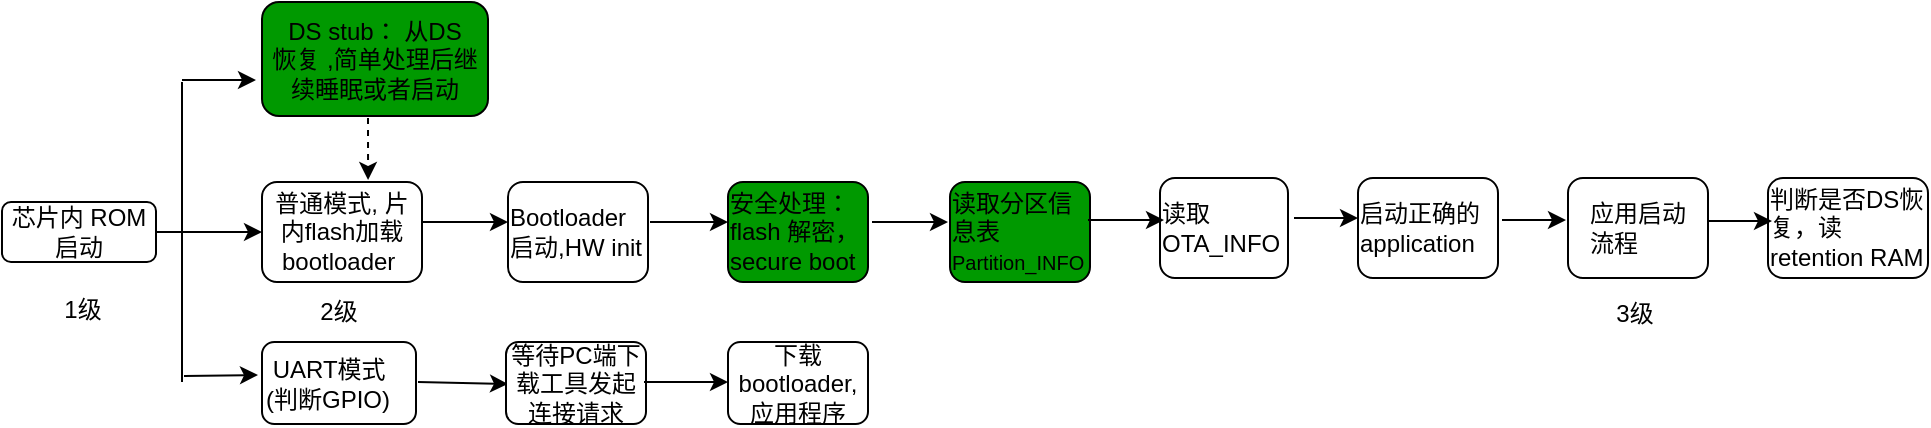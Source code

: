 <mxfile version="13.9.9" type="device"><diagram id="gxJ20_5V_EcQ6OIOVn3P" name="第 1 页"><mxGraphModel dx="1086" dy="806" grid="1" gridSize="10" guides="1" tooltips="1" connect="1" arrows="1" fold="1" page="1" pageScale="1" pageWidth="1169" pageHeight="827" math="0" shadow="0"><root><mxCell id="0"/><mxCell id="1" parent="0"/><mxCell id="BWl3MVTgSC_-QKVAcRZA-1" value="芯片内 ROM启动" style="rounded=1;whiteSpace=wrap;html=1;" vertex="1" parent="1"><mxGeometry x="67" y="412" width="77" height="30" as="geometry"/></mxCell><mxCell id="BWl3MVTgSC_-QKVAcRZA-2" value="&lt;span style=&quot;text-align: left&quot;&gt;普通模式, 片内flash加载bootloader&lt;/span&gt;&lt;span style=&quot;text-align: left&quot;&gt;&amp;nbsp;&lt;/span&gt;" style="rounded=1;whiteSpace=wrap;html=1;" vertex="1" parent="1"><mxGeometry x="197" y="402" width="80" height="50" as="geometry"/></mxCell><mxCell id="BWl3MVTgSC_-QKVAcRZA-3" value="&lt;span&gt;&amp;nbsp;UART模式 (判断GPIO)&lt;/span&gt;" style="rounded=1;whiteSpace=wrap;html=1;align=left;" vertex="1" parent="1"><mxGeometry x="197" y="482" width="77" height="41" as="geometry"/></mxCell><mxCell id="BWl3MVTgSC_-QKVAcRZA-4" value="&lt;span style=&quot;text-align: left&quot;&gt;DS stub： 从DS&lt;/span&gt;&lt;br&gt;恢复&amp;nbsp;&lt;span style=&quot;text-align: left&quot;&gt;,简单处理后继续睡眠或者启动&lt;/span&gt;" style="rounded=1;whiteSpace=wrap;html=1;fillColor=#009900;" vertex="1" parent="1"><mxGeometry x="197" y="312" width="113" height="57" as="geometry"/></mxCell><mxCell id="BWl3MVTgSC_-QKVAcRZA-5" value="" style="endArrow=classic;html=1;exitX=1;exitY=0.5;exitDx=0;exitDy=0;entryX=0;entryY=0.5;entryDx=0;entryDy=0;" edge="1" parent="1" source="BWl3MVTgSC_-QKVAcRZA-1" target="BWl3MVTgSC_-QKVAcRZA-2"><mxGeometry width="50" height="50" relative="1" as="geometry"><mxPoint x="144" y="427" as="sourcePoint"/><mxPoint x="194" y="377" as="targetPoint"/></mxGeometry></mxCell><mxCell id="BWl3MVTgSC_-QKVAcRZA-6" value="" style="endArrow=none;html=1;" edge="1" parent="1"><mxGeometry width="50" height="50" relative="1" as="geometry"><mxPoint x="157" y="502" as="sourcePoint"/><mxPoint x="157" y="352" as="targetPoint"/></mxGeometry></mxCell><mxCell id="BWl3MVTgSC_-QKVAcRZA-7" value="" style="endArrow=classic;html=1;entryX=0;entryY=0.5;entryDx=0;entryDy=0;" edge="1" parent="1"><mxGeometry width="50" height="50" relative="1" as="geometry"><mxPoint x="157" y="351" as="sourcePoint"/><mxPoint x="194" y="351" as="targetPoint"/></mxGeometry></mxCell><mxCell id="BWl3MVTgSC_-QKVAcRZA-8" value="" style="endArrow=classic;html=1;entryX=0;entryY=0.75;entryDx=0;entryDy=0;" edge="1" parent="1"><mxGeometry width="50" height="50" relative="1" as="geometry"><mxPoint x="158" y="499" as="sourcePoint"/><mxPoint x="195" y="498.5" as="targetPoint"/></mxGeometry></mxCell><mxCell id="BWl3MVTgSC_-QKVAcRZA-9" value="" style="endArrow=classic;html=1;exitX=1;exitY=0.5;exitDx=0;exitDy=0;" edge="1" parent="1"><mxGeometry width="50" height="50" relative="1" as="geometry"><mxPoint x="275" y="502" as="sourcePoint"/><mxPoint x="320" y="503" as="targetPoint"/></mxGeometry></mxCell><mxCell id="BWl3MVTgSC_-QKVAcRZA-10" value="等待PC端下载工具发起连接请求" style="rounded=1;whiteSpace=wrap;html=1;fillColor=#FFFFFF;" vertex="1" parent="1"><mxGeometry x="319" y="482" width="70" height="41" as="geometry"/></mxCell><mxCell id="BWl3MVTgSC_-QKVAcRZA-11" value="下载 bootloader,应用程序" style="rounded=1;whiteSpace=wrap;html=1;fillColor=#FFFFFF;" vertex="1" parent="1"><mxGeometry x="430" y="482" width="70" height="41" as="geometry"/></mxCell><mxCell id="BWl3MVTgSC_-QKVAcRZA-12" value="" style="endArrow=classic;html=1;exitX=1;exitY=0.5;exitDx=0;exitDy=0;" edge="1" parent="1"><mxGeometry width="50" height="50" relative="1" as="geometry"><mxPoint x="388" y="502" as="sourcePoint"/><mxPoint x="430" y="502" as="targetPoint"/></mxGeometry></mxCell><mxCell id="BWl3MVTgSC_-QKVAcRZA-15" value="&lt;div style=&quot;text-align: left&quot;&gt;Bootloader启动,HW init&lt;/div&gt;" style="rounded=1;whiteSpace=wrap;html=1;" vertex="1" parent="1"><mxGeometry x="320" y="402" width="70" height="50" as="geometry"/></mxCell><mxCell id="BWl3MVTgSC_-QKVAcRZA-16" value="" style="endArrow=classic;html=1;exitX=1;exitY=0.5;exitDx=0;exitDy=0;" edge="1" parent="1"><mxGeometry width="50" height="50" relative="1" as="geometry"><mxPoint x="277" y="422" as="sourcePoint"/><mxPoint x="320" y="422" as="targetPoint"/></mxGeometry></mxCell><mxCell id="BWl3MVTgSC_-QKVAcRZA-17" value="&lt;div style=&quot;text-align: left&quot;&gt;安全处理：flash 解密，secure boot&lt;/div&gt;" style="rounded=1;whiteSpace=wrap;html=1;fillColor=#009900;" vertex="1" parent="1"><mxGeometry x="430" y="402" width="70" height="50" as="geometry"/></mxCell><mxCell id="BWl3MVTgSC_-QKVAcRZA-18" value="" style="endArrow=classic;html=1;exitX=1;exitY=0.5;exitDx=0;exitDy=0;" edge="1" parent="1"><mxGeometry width="50" height="50" relative="1" as="geometry"><mxPoint x="391" y="422" as="sourcePoint"/><mxPoint x="430" y="422" as="targetPoint"/></mxGeometry></mxCell><mxCell id="BWl3MVTgSC_-QKVAcRZA-19" value="&lt;div style=&quot;text-align: left&quot;&gt;读取分区信息表&lt;/div&gt;&lt;div style=&quot;text-align: left&quot;&gt;&lt;font style=&quot;font-size: 10px&quot;&gt;Partition_INFO&lt;/font&gt;&lt;/div&gt;" style="rounded=1;whiteSpace=wrap;html=1;fillColor=#009900;" vertex="1" parent="1"><mxGeometry x="541" y="402" width="70" height="50" as="geometry"/></mxCell><mxCell id="BWl3MVTgSC_-QKVAcRZA-20" value="&lt;div style=&quot;text-align: left&quot;&gt;读取OTA_INFO&lt;/div&gt;" style="rounded=1;whiteSpace=wrap;html=1;fillColor=#FFFFFF;" vertex="1" parent="1"><mxGeometry x="646" y="400" width="64" height="50" as="geometry"/></mxCell><mxCell id="BWl3MVTgSC_-QKVAcRZA-21" value="&lt;div style=&quot;text-align: left&quot;&gt;启动正确的application&lt;/div&gt;" style="rounded=1;whiteSpace=wrap;html=1;fillColor=#FFFFFF;" vertex="1" parent="1"><mxGeometry x="745" y="400" width="70" height="50" as="geometry"/></mxCell><mxCell id="BWl3MVTgSC_-QKVAcRZA-22" value="" style="endArrow=classic;html=1;exitX=1;exitY=0.5;exitDx=0;exitDy=0;" edge="1" parent="1"><mxGeometry width="50" height="50" relative="1" as="geometry"><mxPoint x="502" y="422" as="sourcePoint"/><mxPoint x="540" y="422" as="targetPoint"/></mxGeometry></mxCell><mxCell id="BWl3MVTgSC_-QKVAcRZA-78" value="" style="endArrow=classic;html=1;exitX=1;exitY=0.5;exitDx=0;exitDy=0;" edge="1" parent="1"><mxGeometry width="50" height="50" relative="1" as="geometry"><mxPoint x="610" y="421" as="sourcePoint"/><mxPoint x="648" y="421" as="targetPoint"/></mxGeometry></mxCell><mxCell id="BWl3MVTgSC_-QKVAcRZA-79" value="" style="endArrow=classic;html=1;exitX=1;exitY=0.5;exitDx=0;exitDy=0;" edge="1" parent="1"><mxGeometry width="50" height="50" relative="1" as="geometry"><mxPoint x="713" y="420" as="sourcePoint"/><mxPoint x="745" y="420" as="targetPoint"/></mxGeometry></mxCell><mxCell id="BWl3MVTgSC_-QKVAcRZA-81" value="&lt;div style=&quot;text-align: left&quot;&gt;应用启动&lt;/div&gt;&lt;div style=&quot;text-align: left&quot;&gt;流程&lt;/div&gt;" style="rounded=1;whiteSpace=wrap;html=1;fillColor=#FFFFFF;" vertex="1" parent="1"><mxGeometry x="850" y="400" width="70" height="50" as="geometry"/></mxCell><mxCell id="BWl3MVTgSC_-QKVAcRZA-83" value="" style="endArrow=classic;html=1;exitX=1;exitY=0.5;exitDx=0;exitDy=0;" edge="1" parent="1"><mxGeometry width="50" height="50" relative="1" as="geometry"><mxPoint x="817" y="421" as="sourcePoint"/><mxPoint x="849" y="421" as="targetPoint"/></mxGeometry></mxCell><mxCell id="BWl3MVTgSC_-QKVAcRZA-84" value="&lt;div style=&quot;text-align: left&quot;&gt;判断是否DS恢复，读retention RAM&lt;/div&gt;" style="rounded=1;whiteSpace=wrap;html=1;fillColor=#FFFFFF;" vertex="1" parent="1"><mxGeometry x="950" y="400" width="80" height="50" as="geometry"/></mxCell><mxCell id="BWl3MVTgSC_-QKVAcRZA-85" value="" style="endArrow=classic;html=1;exitX=1;exitY=0.5;exitDx=0;exitDy=0;" edge="1" parent="1"><mxGeometry width="50" height="50" relative="1" as="geometry"><mxPoint x="920" y="421.5" as="sourcePoint"/><mxPoint x="952" y="421.5" as="targetPoint"/></mxGeometry></mxCell><mxCell id="BWl3MVTgSC_-QKVAcRZA-86" value="" style="endArrow=classic;html=1;entryX=0.663;entryY=-0.02;entryDx=0;entryDy=0;entryPerimeter=0;dashed=1;" edge="1" parent="1" target="BWl3MVTgSC_-QKVAcRZA-2"><mxGeometry width="50" height="50" relative="1" as="geometry"><mxPoint x="250" y="370" as="sourcePoint"/><mxPoint x="620" y="500" as="targetPoint"/></mxGeometry></mxCell><mxCell id="BWl3MVTgSC_-QKVAcRZA-89" value="2级" style="ellipse;whiteSpace=wrap;html=1;strokeColor=none;" vertex="1" parent="1"><mxGeometry x="198.25" y="453" width="74.5" height="28" as="geometry"/></mxCell><mxCell id="BWl3MVTgSC_-QKVAcRZA-90" value="1级" style="ellipse;whiteSpace=wrap;html=1;strokeColor=none;" vertex="1" parent="1"><mxGeometry x="70" y="452" width="74.5" height="28" as="geometry"/></mxCell><mxCell id="BWl3MVTgSC_-QKVAcRZA-91" value="3级" style="ellipse;whiteSpace=wrap;html=1;strokeColor=none;" vertex="1" parent="1"><mxGeometry x="845.5" y="454" width="74.5" height="28" as="geometry"/></mxCell></root></mxGraphModel></diagram></mxfile>